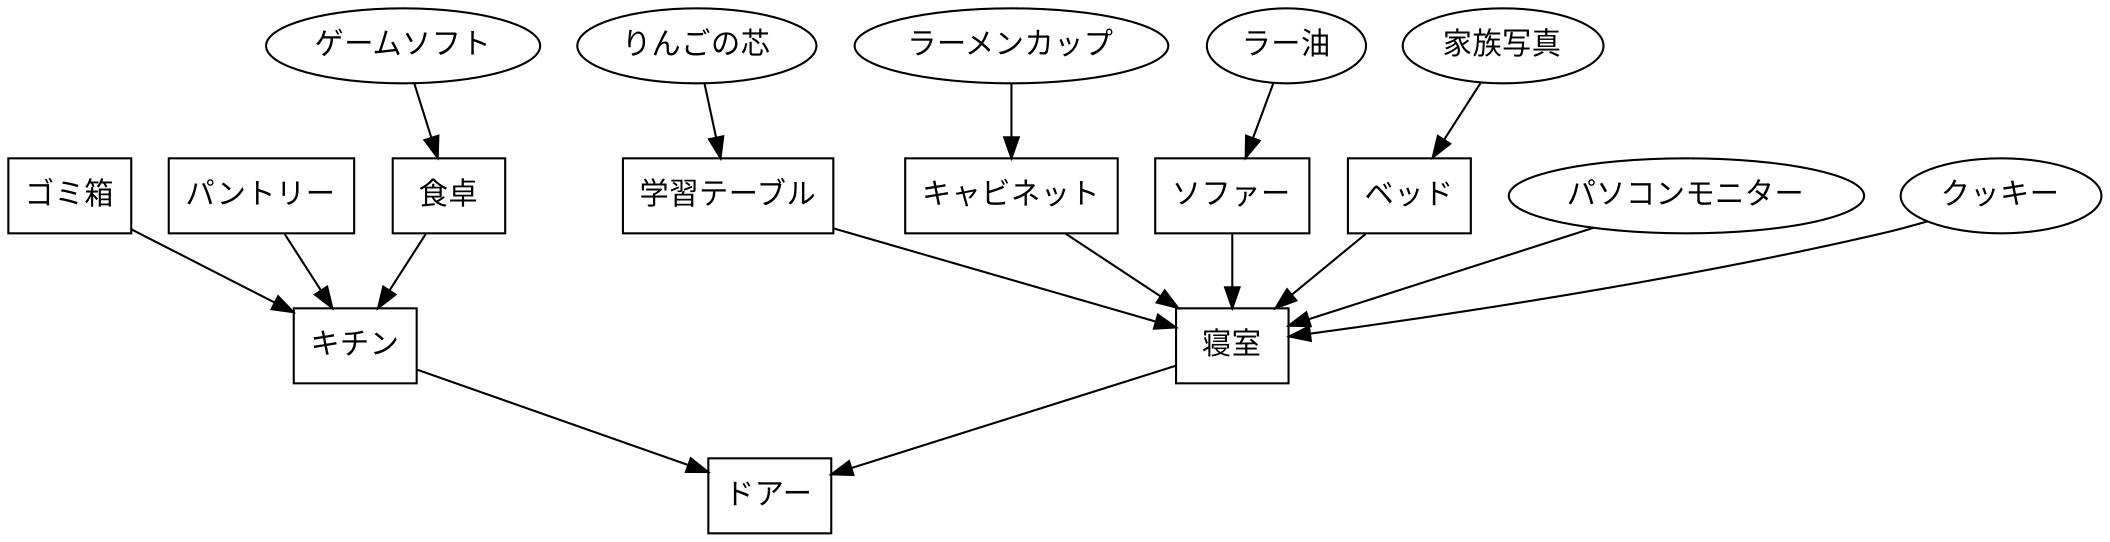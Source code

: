 digraph {
    R1 [label="寝室", shape="box"];
    R2 [label="キチン", shape="box"];
    W [label="ドアー", shape="box"];
    GC [label="ゴミ箱", shape="box"];
    KP [label="パントリー", shape="box"];
    DT [label="食卓", shape="box"];
    WD [label="学習テーブル", shape="box"];
    BC [label="キャビネット", shape="box"];
    //ET [label="エンドテーブル", shape="box"];
    //fridge [label="冷蔵庫", shape="box"];
    //sink [label="洗面器", shape="box"];
    sofa [label="ソファー", shape="box"];
    bed [label="ベッド", shape="box"];
    //wardrobe [label="ワードローブ", shape="box"];
    R1 -> W;
    R2 -> W;
    GC -> R2;
    KP -> R2;
    DT -> R2;
    //fridge -> R2;
    //sink -> R2;
    WD -> R1;
    BC -> R1;
    //ET -> R1;
    sofa -> R1;
    bed -> R1;
    //wardrobe -> R1;
    NC [label="ラーメンカップ"];
    NC -> BC;
    CO [label="ラー油"];
    CO -> sofa;
    computer_monitor [label="パソコンモニター"];
    computer_monitor -> R1;
    bag_of_cookies [label="クッキー"];
    bag_of_cookies -> R1;
    family_photo [label="家族写真"];
    family_photo -> bed;
    game_software [label="ゲームソフト"];
    game_software -> DT;
    apple_core [label="りんごの芯"];
    apple_core -> WD;
}
